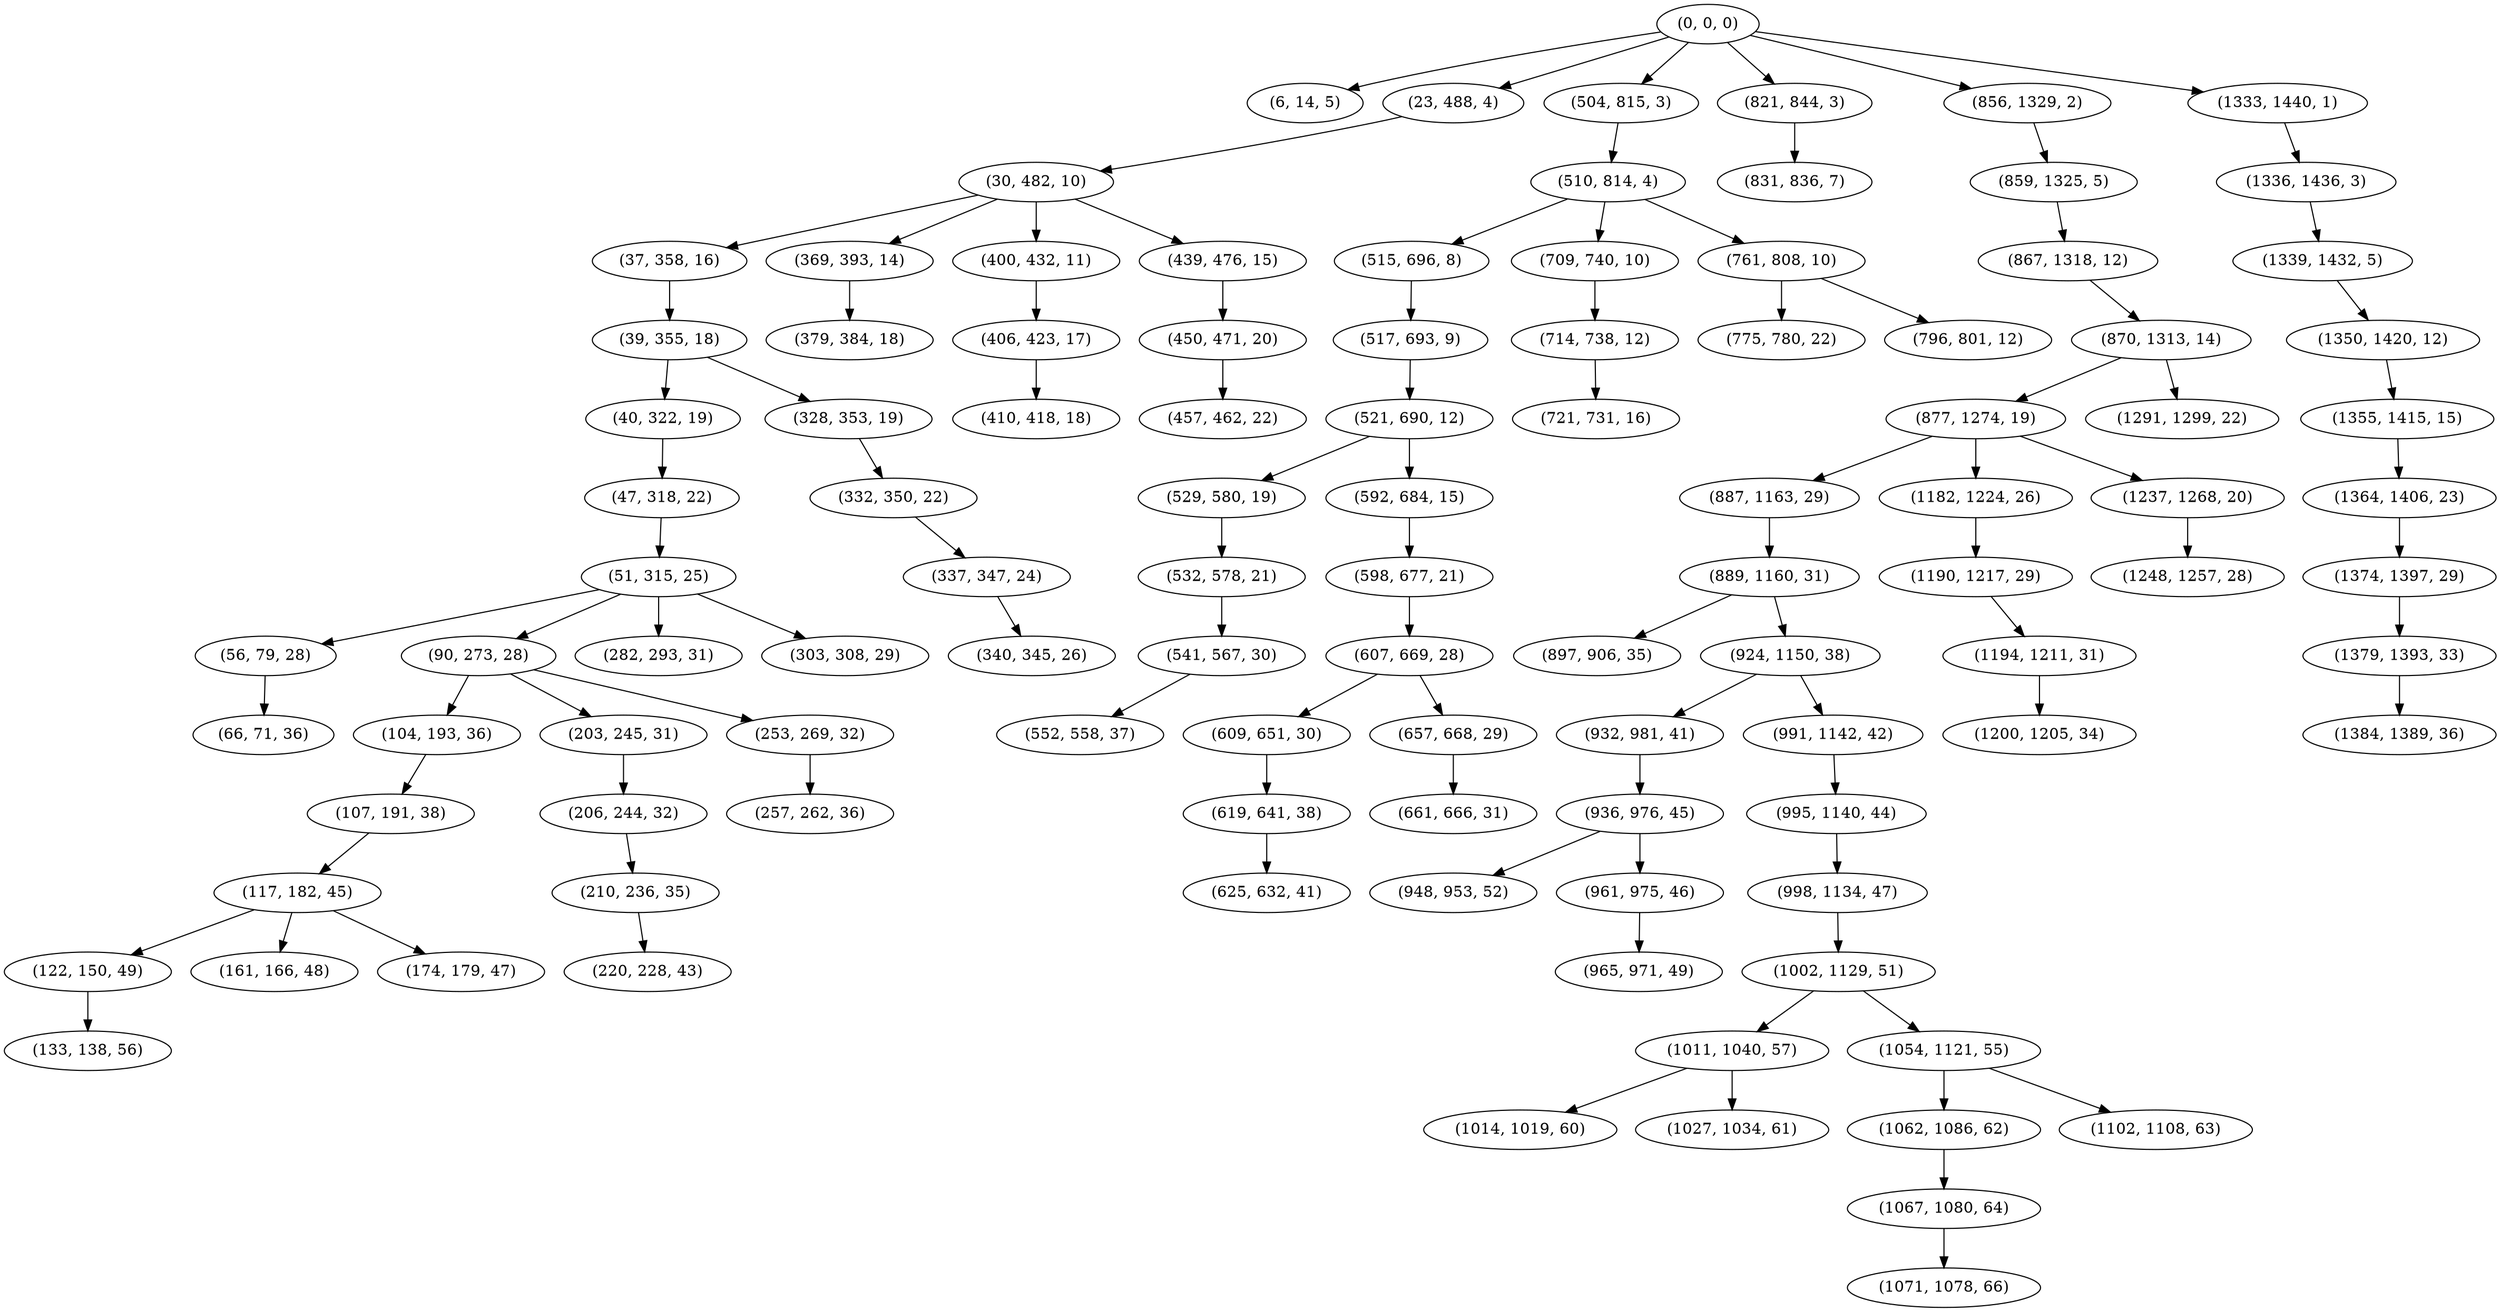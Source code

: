 digraph tree {
    "(0, 0, 0)";
    "(6, 14, 5)";
    "(23, 488, 4)";
    "(30, 482, 10)";
    "(37, 358, 16)";
    "(39, 355, 18)";
    "(40, 322, 19)";
    "(47, 318, 22)";
    "(51, 315, 25)";
    "(56, 79, 28)";
    "(66, 71, 36)";
    "(90, 273, 28)";
    "(104, 193, 36)";
    "(107, 191, 38)";
    "(117, 182, 45)";
    "(122, 150, 49)";
    "(133, 138, 56)";
    "(161, 166, 48)";
    "(174, 179, 47)";
    "(203, 245, 31)";
    "(206, 244, 32)";
    "(210, 236, 35)";
    "(220, 228, 43)";
    "(253, 269, 32)";
    "(257, 262, 36)";
    "(282, 293, 31)";
    "(303, 308, 29)";
    "(328, 353, 19)";
    "(332, 350, 22)";
    "(337, 347, 24)";
    "(340, 345, 26)";
    "(369, 393, 14)";
    "(379, 384, 18)";
    "(400, 432, 11)";
    "(406, 423, 17)";
    "(410, 418, 18)";
    "(439, 476, 15)";
    "(450, 471, 20)";
    "(457, 462, 22)";
    "(504, 815, 3)";
    "(510, 814, 4)";
    "(515, 696, 8)";
    "(517, 693, 9)";
    "(521, 690, 12)";
    "(529, 580, 19)";
    "(532, 578, 21)";
    "(541, 567, 30)";
    "(552, 558, 37)";
    "(592, 684, 15)";
    "(598, 677, 21)";
    "(607, 669, 28)";
    "(609, 651, 30)";
    "(619, 641, 38)";
    "(625, 632, 41)";
    "(657, 668, 29)";
    "(661, 666, 31)";
    "(709, 740, 10)";
    "(714, 738, 12)";
    "(721, 731, 16)";
    "(761, 808, 10)";
    "(775, 780, 22)";
    "(796, 801, 12)";
    "(821, 844, 3)";
    "(831, 836, 7)";
    "(856, 1329, 2)";
    "(859, 1325, 5)";
    "(867, 1318, 12)";
    "(870, 1313, 14)";
    "(877, 1274, 19)";
    "(887, 1163, 29)";
    "(889, 1160, 31)";
    "(897, 906, 35)";
    "(924, 1150, 38)";
    "(932, 981, 41)";
    "(936, 976, 45)";
    "(948, 953, 52)";
    "(961, 975, 46)";
    "(965, 971, 49)";
    "(991, 1142, 42)";
    "(995, 1140, 44)";
    "(998, 1134, 47)";
    "(1002, 1129, 51)";
    "(1011, 1040, 57)";
    "(1014, 1019, 60)";
    "(1027, 1034, 61)";
    "(1054, 1121, 55)";
    "(1062, 1086, 62)";
    "(1067, 1080, 64)";
    "(1071, 1078, 66)";
    "(1102, 1108, 63)";
    "(1182, 1224, 26)";
    "(1190, 1217, 29)";
    "(1194, 1211, 31)";
    "(1200, 1205, 34)";
    "(1237, 1268, 20)";
    "(1248, 1257, 28)";
    "(1291, 1299, 22)";
    "(1333, 1440, 1)";
    "(1336, 1436, 3)";
    "(1339, 1432, 5)";
    "(1350, 1420, 12)";
    "(1355, 1415, 15)";
    "(1364, 1406, 23)";
    "(1374, 1397, 29)";
    "(1379, 1393, 33)";
    "(1384, 1389, 36)";
    "(0, 0, 0)" -> "(6, 14, 5)";
    "(0, 0, 0)" -> "(23, 488, 4)";
    "(0, 0, 0)" -> "(504, 815, 3)";
    "(0, 0, 0)" -> "(821, 844, 3)";
    "(0, 0, 0)" -> "(856, 1329, 2)";
    "(0, 0, 0)" -> "(1333, 1440, 1)";
    "(23, 488, 4)" -> "(30, 482, 10)";
    "(30, 482, 10)" -> "(37, 358, 16)";
    "(30, 482, 10)" -> "(369, 393, 14)";
    "(30, 482, 10)" -> "(400, 432, 11)";
    "(30, 482, 10)" -> "(439, 476, 15)";
    "(37, 358, 16)" -> "(39, 355, 18)";
    "(39, 355, 18)" -> "(40, 322, 19)";
    "(39, 355, 18)" -> "(328, 353, 19)";
    "(40, 322, 19)" -> "(47, 318, 22)";
    "(47, 318, 22)" -> "(51, 315, 25)";
    "(51, 315, 25)" -> "(56, 79, 28)";
    "(51, 315, 25)" -> "(90, 273, 28)";
    "(51, 315, 25)" -> "(282, 293, 31)";
    "(51, 315, 25)" -> "(303, 308, 29)";
    "(56, 79, 28)" -> "(66, 71, 36)";
    "(90, 273, 28)" -> "(104, 193, 36)";
    "(90, 273, 28)" -> "(203, 245, 31)";
    "(90, 273, 28)" -> "(253, 269, 32)";
    "(104, 193, 36)" -> "(107, 191, 38)";
    "(107, 191, 38)" -> "(117, 182, 45)";
    "(117, 182, 45)" -> "(122, 150, 49)";
    "(117, 182, 45)" -> "(161, 166, 48)";
    "(117, 182, 45)" -> "(174, 179, 47)";
    "(122, 150, 49)" -> "(133, 138, 56)";
    "(203, 245, 31)" -> "(206, 244, 32)";
    "(206, 244, 32)" -> "(210, 236, 35)";
    "(210, 236, 35)" -> "(220, 228, 43)";
    "(253, 269, 32)" -> "(257, 262, 36)";
    "(328, 353, 19)" -> "(332, 350, 22)";
    "(332, 350, 22)" -> "(337, 347, 24)";
    "(337, 347, 24)" -> "(340, 345, 26)";
    "(369, 393, 14)" -> "(379, 384, 18)";
    "(400, 432, 11)" -> "(406, 423, 17)";
    "(406, 423, 17)" -> "(410, 418, 18)";
    "(439, 476, 15)" -> "(450, 471, 20)";
    "(450, 471, 20)" -> "(457, 462, 22)";
    "(504, 815, 3)" -> "(510, 814, 4)";
    "(510, 814, 4)" -> "(515, 696, 8)";
    "(510, 814, 4)" -> "(709, 740, 10)";
    "(510, 814, 4)" -> "(761, 808, 10)";
    "(515, 696, 8)" -> "(517, 693, 9)";
    "(517, 693, 9)" -> "(521, 690, 12)";
    "(521, 690, 12)" -> "(529, 580, 19)";
    "(521, 690, 12)" -> "(592, 684, 15)";
    "(529, 580, 19)" -> "(532, 578, 21)";
    "(532, 578, 21)" -> "(541, 567, 30)";
    "(541, 567, 30)" -> "(552, 558, 37)";
    "(592, 684, 15)" -> "(598, 677, 21)";
    "(598, 677, 21)" -> "(607, 669, 28)";
    "(607, 669, 28)" -> "(609, 651, 30)";
    "(607, 669, 28)" -> "(657, 668, 29)";
    "(609, 651, 30)" -> "(619, 641, 38)";
    "(619, 641, 38)" -> "(625, 632, 41)";
    "(657, 668, 29)" -> "(661, 666, 31)";
    "(709, 740, 10)" -> "(714, 738, 12)";
    "(714, 738, 12)" -> "(721, 731, 16)";
    "(761, 808, 10)" -> "(775, 780, 22)";
    "(761, 808, 10)" -> "(796, 801, 12)";
    "(821, 844, 3)" -> "(831, 836, 7)";
    "(856, 1329, 2)" -> "(859, 1325, 5)";
    "(859, 1325, 5)" -> "(867, 1318, 12)";
    "(867, 1318, 12)" -> "(870, 1313, 14)";
    "(870, 1313, 14)" -> "(877, 1274, 19)";
    "(870, 1313, 14)" -> "(1291, 1299, 22)";
    "(877, 1274, 19)" -> "(887, 1163, 29)";
    "(877, 1274, 19)" -> "(1182, 1224, 26)";
    "(877, 1274, 19)" -> "(1237, 1268, 20)";
    "(887, 1163, 29)" -> "(889, 1160, 31)";
    "(889, 1160, 31)" -> "(897, 906, 35)";
    "(889, 1160, 31)" -> "(924, 1150, 38)";
    "(924, 1150, 38)" -> "(932, 981, 41)";
    "(924, 1150, 38)" -> "(991, 1142, 42)";
    "(932, 981, 41)" -> "(936, 976, 45)";
    "(936, 976, 45)" -> "(948, 953, 52)";
    "(936, 976, 45)" -> "(961, 975, 46)";
    "(961, 975, 46)" -> "(965, 971, 49)";
    "(991, 1142, 42)" -> "(995, 1140, 44)";
    "(995, 1140, 44)" -> "(998, 1134, 47)";
    "(998, 1134, 47)" -> "(1002, 1129, 51)";
    "(1002, 1129, 51)" -> "(1011, 1040, 57)";
    "(1002, 1129, 51)" -> "(1054, 1121, 55)";
    "(1011, 1040, 57)" -> "(1014, 1019, 60)";
    "(1011, 1040, 57)" -> "(1027, 1034, 61)";
    "(1054, 1121, 55)" -> "(1062, 1086, 62)";
    "(1054, 1121, 55)" -> "(1102, 1108, 63)";
    "(1062, 1086, 62)" -> "(1067, 1080, 64)";
    "(1067, 1080, 64)" -> "(1071, 1078, 66)";
    "(1182, 1224, 26)" -> "(1190, 1217, 29)";
    "(1190, 1217, 29)" -> "(1194, 1211, 31)";
    "(1194, 1211, 31)" -> "(1200, 1205, 34)";
    "(1237, 1268, 20)" -> "(1248, 1257, 28)";
    "(1333, 1440, 1)" -> "(1336, 1436, 3)";
    "(1336, 1436, 3)" -> "(1339, 1432, 5)";
    "(1339, 1432, 5)" -> "(1350, 1420, 12)";
    "(1350, 1420, 12)" -> "(1355, 1415, 15)";
    "(1355, 1415, 15)" -> "(1364, 1406, 23)";
    "(1364, 1406, 23)" -> "(1374, 1397, 29)";
    "(1374, 1397, 29)" -> "(1379, 1393, 33)";
    "(1379, 1393, 33)" -> "(1384, 1389, 36)";
}
